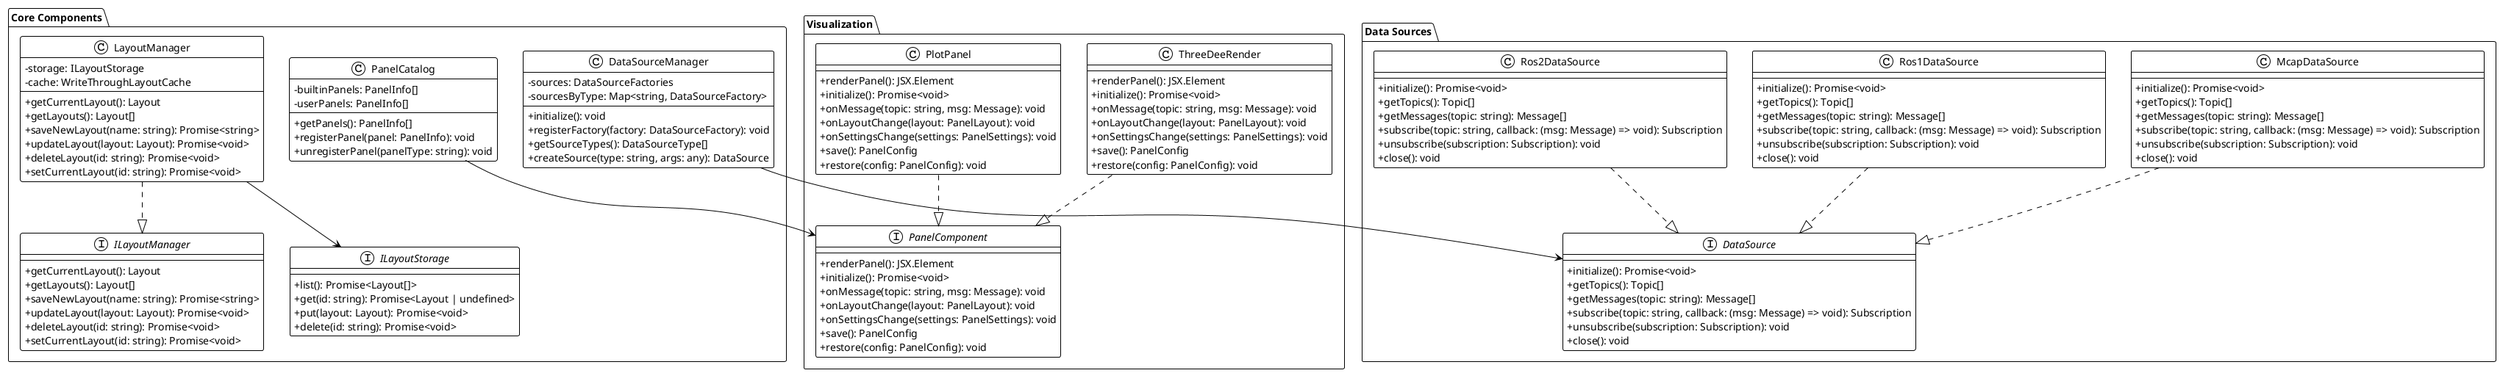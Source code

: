 @startuml Class Diagram
!theme plain
skinparam monochrome true
skinparam shadowing false
skinparam classAttributeIconSize 0

package "Core Components" {
  interface "ILayoutManager" {
    +getCurrentLayout(): Layout
    +getLayouts(): Layout[]
    +saveNewLayout(name: string): Promise<string>
    +updateLayout(layout: Layout): Promise<void>
    +deleteLayout(id: string): Promise<void>
    +setCurrentLayout(id: string): Promise<void>
  }

  class "LayoutManager" {
    -storage: ILayoutStorage
    -cache: WriteThroughLayoutCache
    +getCurrentLayout(): Layout
    +getLayouts(): Layout[]
    +saveNewLayout(name: string): Promise<string>
    +updateLayout(layout: Layout): Promise<void>
    +deleteLayout(id: string): Promise<void>
    +setCurrentLayout(id: string): Promise<void>
  }

  interface "ILayoutStorage" {
    +list(): Promise<Layout[]>
    +get(id: string): Promise<Layout | undefined>
    +put(layout: Layout): Promise<void>
    +delete(id: string): Promise<void>
  }

  class "PanelCatalog" {
    -builtinPanels: PanelInfo[]
    -userPanels: PanelInfo[]
    +getPanels(): PanelInfo[]
    +registerPanel(panel: PanelInfo): void
    +unregisterPanel(panelType: string): void
  }

  class "DataSourceManager" {
    -sources: DataSourceFactories
    -sourcesByType: Map<string, DataSourceFactory>
    +initialize(): void
    +registerFactory(factory: DataSourceFactory): void
    +getSourceTypes(): DataSourceType[]
    +createSource(type: string, args: any): DataSource
  }

  LayoutManager ..|> ILayoutManager
  LayoutManager --> ILayoutStorage
}

package "Data Sources" {
  interface "DataSource" {
    +initialize(): Promise<void>
    +getTopics(): Topic[]
    +getMessages(topic: string): Message[]
    +subscribe(topic: string, callback: (msg: Message) => void): Subscription
    +unsubscribe(subscription: Subscription): void
    +close(): void
  }

  class "Ros1DataSource" {
    +initialize(): Promise<void>
    +getTopics(): Topic[]
    +getMessages(topic: string): Message[]
    +subscribe(topic: string, callback: (msg: Message) => void): Subscription
    +unsubscribe(subscription: Subscription): void
    +close(): void
  }

  class "Ros2DataSource" {
    +initialize(): Promise<void>
    +getTopics(): Topic[]
    +getMessages(topic: string): Message[]
    +subscribe(topic: string, callback: (msg: Message) => void): Subscription
    +unsubscribe(subscription: Subscription): void
    +close(): void
  }

  class "McapDataSource" {
    +initialize(): Promise<void>
    +getTopics(): Topic[]
    +getMessages(topic: string): Message[]
    +subscribe(topic: string, callback: (msg: Message) => void): Subscription
    +unsubscribe(subscription: Subscription): void
    +close(): void
  }

  Ros1DataSource ..|> DataSource
  Ros2DataSource ..|> DataSource
  McapDataSource ..|> DataSource
}

package "Visualization" {
  interface "PanelComponent" {
    +renderPanel(): JSX.Element
    +initialize(): Promise<void>
    +onMessage(topic: string, msg: Message): void
    +onLayoutChange(layout: PanelLayout): void
    +onSettingsChange(settings: PanelSettings): void
    +save(): PanelConfig
    +restore(config: PanelConfig): void
  }

  class "ThreeDeeRender" {
    +renderPanel(): JSX.Element
    +initialize(): Promise<void>
    +onMessage(topic: string, msg: Message): void
    +onLayoutChange(layout: PanelLayout): void
    +onSettingsChange(settings: PanelSettings): void
    +save(): PanelConfig
    +restore(config: PanelConfig): void
  }

  class "PlotPanel" {
    +renderPanel(): JSX.Element
    +initialize(): Promise<void>
    +onMessage(topic: string, msg: Message): void
    +onLayoutChange(layout: PanelLayout): void
    +onSettingsChange(settings: PanelSettings): void
    +save(): PanelConfig
    +restore(config: PanelConfig): void
  }

  ThreeDeeRender ..|> PanelComponent
  PlotPanel ..|> PanelComponent
}

DataSourceManager --> DataSource
PanelCatalog --> PanelComponent

@enduml
